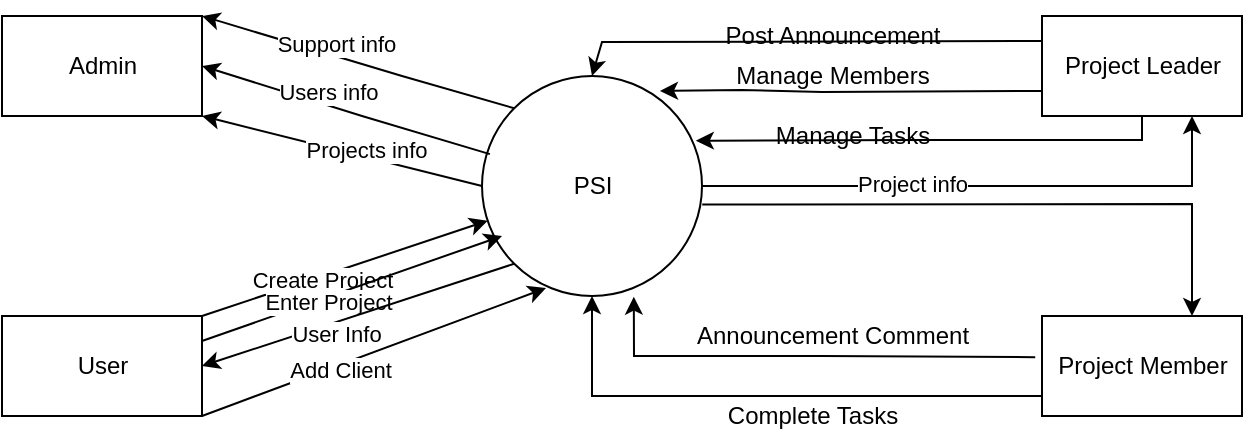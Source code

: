 <mxfile version="20.0.1" type="device"><diagram id="elvBHsgbrU7sSXKOQoDi" name="Page-1"><mxGraphModel dx="464" dy="774" grid="1" gridSize="10" guides="1" tooltips="1" connect="1" arrows="1" fold="1" page="1" pageScale="1" pageWidth="827" pageHeight="1169" math="0" shadow="0"><root><mxCell id="0"/><mxCell id="1" parent="0"/><mxCell id="VKnVSApqtsY8bz2Y5jfg-1" value="PSI" style="shape=ellipse;html=1;dashed=0;whitespace=wrap;aspect=fixed;perimeter=ellipsePerimeter;" parent="1" vertex="1"><mxGeometry x="330" y="320" width="110" height="110" as="geometry"/></mxCell><mxCell id="VKnVSApqtsY8bz2Y5jfg-3" value="Admin" style="html=1;dashed=0;whitespace=wrap;" parent="1" vertex="1"><mxGeometry x="90" y="290" width="100" height="50" as="geometry"/></mxCell><mxCell id="VKnVSApqtsY8bz2Y5jfg-4" value="Project Leader" style="html=1;dashed=0;whitespace=wrap;" parent="1" vertex="1"><mxGeometry x="610" y="290" width="100" height="50" as="geometry"/></mxCell><mxCell id="VKnVSApqtsY8bz2Y5jfg-6" value="Project Member" style="html=1;dashed=0;whitespace=wrap;" parent="1" vertex="1"><mxGeometry x="610" y="440" width="100" height="50" as="geometry"/></mxCell><mxCell id="VKnVSApqtsY8bz2Y5jfg-7" value="" style="endArrow=classic;html=1;rounded=0;exitX=0;exitY=0.5;exitDx=0;exitDy=0;entryX=1;entryY=1;entryDx=0;entryDy=0;" parent="1" source="VKnVSApqtsY8bz2Y5jfg-1" target="VKnVSApqtsY8bz2Y5jfg-3" edge="1"><mxGeometry width="50" height="50" relative="1" as="geometry"><mxPoint x="390" y="420" as="sourcePoint"/><mxPoint x="440" y="370" as="targetPoint"/><Array as="points"/></mxGeometry></mxCell><mxCell id="VKnVSApqtsY8bz2Y5jfg-9" value="Projects info" style="edgeLabel;html=1;align=center;verticalAlign=middle;resizable=0;points=[];" parent="VKnVSApqtsY8bz2Y5jfg-7" vertex="1" connectable="0"><mxGeometry x="0.277" y="4" relative="1" as="geometry"><mxPoint x="32" as="offset"/></mxGeometry></mxCell><mxCell id="VKnVSApqtsY8bz2Y5jfg-10" value="" style="endArrow=classic;html=1;rounded=0;exitX=0.036;exitY=0.355;exitDx=0;exitDy=0;entryX=1;entryY=0.5;entryDx=0;entryDy=0;exitPerimeter=0;" parent="1" source="VKnVSApqtsY8bz2Y5jfg-1" target="VKnVSApqtsY8bz2Y5jfg-3" edge="1"><mxGeometry width="50" height="50" relative="1" as="geometry"><mxPoint x="390" y="360" as="sourcePoint"/><mxPoint x="210" y="370" as="targetPoint"/><Array as="points"><mxPoint x="270" y="340"/></Array></mxGeometry></mxCell><mxCell id="VKnVSApqtsY8bz2Y5jfg-11" value="Users info" style="edgeLabel;html=1;align=center;verticalAlign=middle;resizable=0;points=[];" parent="VKnVSApqtsY8bz2Y5jfg-10" vertex="1" connectable="0"><mxGeometry x="0.297" y="-3" relative="1" as="geometry"><mxPoint x="11" as="offset"/></mxGeometry></mxCell><mxCell id="VKnVSApqtsY8bz2Y5jfg-12" value="" style="endArrow=classic;html=1;rounded=0;entryX=1;entryY=0;entryDx=0;entryDy=0;exitX=0;exitY=0;exitDx=0;exitDy=0;" parent="1" source="VKnVSApqtsY8bz2Y5jfg-1" target="VKnVSApqtsY8bz2Y5jfg-3" edge="1"><mxGeometry width="50" height="50" relative="1" as="geometry"><mxPoint x="340.99" y="377.96" as="sourcePoint"/><mxPoint x="230" y="377.5" as="targetPoint"/><Array as="points"><mxPoint x="290" y="320"/></Array></mxGeometry></mxCell><mxCell id="VKnVSApqtsY8bz2Y5jfg-13" value="Support info" style="edgeLabel;html=1;align=center;verticalAlign=middle;resizable=0;points=[];" parent="VKnVSApqtsY8bz2Y5jfg-12" vertex="1" connectable="0"><mxGeometry x="0.297" y="-3" relative="1" as="geometry"><mxPoint x="11" as="offset"/></mxGeometry></mxCell><mxCell id="VKnVSApqtsY8bz2Y5jfg-14" value="" style="endArrow=classic;html=1;rounded=0;exitX=1;exitY=0.5;exitDx=0;exitDy=0;entryX=0.75;entryY=1;entryDx=0;entryDy=0;" parent="1" source="VKnVSApqtsY8bz2Y5jfg-1" target="VKnVSApqtsY8bz2Y5jfg-4" edge="1"><mxGeometry width="50" height="50" relative="1" as="geometry"><mxPoint x="230" y="410" as="sourcePoint"/><mxPoint x="280" y="360" as="targetPoint"/><Array as="points"><mxPoint x="685" y="375"/></Array></mxGeometry></mxCell><mxCell id="VKnVSApqtsY8bz2Y5jfg-17" value="Project info" style="edgeLabel;html=1;align=center;verticalAlign=middle;resizable=0;points=[];" parent="1" vertex="1" connectable="0"><mxGeometry x="309.998" y="420" as="geometry"><mxPoint x="235" y="-46" as="offset"/></mxGeometry></mxCell><mxCell id="VKnVSApqtsY8bz2Y5jfg-22" value="Manage Members" style="text;html=1;align=center;verticalAlign=middle;resizable=0;points=[];autosize=1;strokeColor=none;fillColor=none;" parent="1" vertex="1"><mxGeometry x="450" y="310" width="110" height="20" as="geometry"/></mxCell><mxCell id="VKnVSApqtsY8bz2Y5jfg-23" value="" style="endArrow=classic;html=1;rounded=0;exitX=0;exitY=0.75;exitDx=0;exitDy=0;entryX=0.809;entryY=0.068;entryDx=0;entryDy=0;entryPerimeter=0;" parent="1" source="VKnVSApqtsY8bz2Y5jfg-4" target="VKnVSApqtsY8bz2Y5jfg-1" edge="1"><mxGeometry width="50" height="50" relative="1" as="geometry"><mxPoint x="550.6" y="344.15" as="sourcePoint"/><mxPoint x="433.891" y="346.109" as="targetPoint"/><Array as="points"><mxPoint x="500" y="328"/><mxPoint x="460" y="327"/></Array></mxGeometry></mxCell><mxCell id="VKnVSApqtsY8bz2Y5jfg-25" value="" style="endArrow=classic;html=1;rounded=0;exitX=1.001;exitY=0.584;exitDx=0;exitDy=0;exitPerimeter=0;entryX=0.75;entryY=0;entryDx=0;entryDy=0;" parent="1" source="VKnVSApqtsY8bz2Y5jfg-1" target="VKnVSApqtsY8bz2Y5jfg-6" edge="1"><mxGeometry width="50" height="50" relative="1" as="geometry"><mxPoint x="439.67" y="409.93" as="sourcePoint"/><mxPoint x="540" y="390" as="targetPoint"/><Array as="points"><mxPoint x="685" y="384"/></Array></mxGeometry></mxCell><mxCell id="VKnVSApqtsY8bz2Y5jfg-29" value="" style="endArrow=classic;html=1;rounded=0;exitX=0;exitY=0.25;exitDx=0;exitDy=0;entryX=0.5;entryY=0;entryDx=0;entryDy=0;" parent="1" source="VKnVSApqtsY8bz2Y5jfg-4" target="VKnVSApqtsY8bz2Y5jfg-1" edge="1"><mxGeometry width="50" height="50" relative="1" as="geometry"><mxPoint x="605" y="290" as="sourcePoint"/><mxPoint x="380" y="295" as="targetPoint"/><Array as="points"><mxPoint x="390" y="303"/></Array></mxGeometry></mxCell><mxCell id="VKnVSApqtsY8bz2Y5jfg-33" value="" style="endArrow=classic;html=1;rounded=0;exitX=0.5;exitY=1;exitDx=0;exitDy=0;entryX=0.972;entryY=0.294;entryDx=0;entryDy=0;entryPerimeter=0;" parent="1" source="VKnVSApqtsY8bz2Y5jfg-4" target="VKnVSApqtsY8bz2Y5jfg-1" edge="1"><mxGeometry width="50" height="50" relative="1" as="geometry"><mxPoint x="260" y="440" as="sourcePoint"/><mxPoint x="310" y="390" as="targetPoint"/><Array as="points"><mxPoint x="660" y="352"/><mxPoint x="550" y="352"/></Array></mxGeometry></mxCell><mxCell id="VKnVSApqtsY8bz2Y5jfg-34" value="Manage Tasks" style="text;html=1;align=center;verticalAlign=middle;resizable=0;points=[];autosize=1;strokeColor=none;fillColor=none;" parent="1" vertex="1"><mxGeometry x="465" y="340" width="100" height="20" as="geometry"/></mxCell><mxCell id="VKnVSApqtsY8bz2Y5jfg-36" value="Post Announcement" style="text;html=1;align=center;verticalAlign=middle;resizable=0;points=[];autosize=1;strokeColor=none;fillColor=none;" parent="1" vertex="1"><mxGeometry x="440" y="290" width="130" height="20" as="geometry"/></mxCell><mxCell id="VKnVSApqtsY8bz2Y5jfg-37" value="" style="endArrow=classic;html=1;rounded=0;entryX=0.5;entryY=1;entryDx=0;entryDy=0;" parent="1" target="VKnVSApqtsY8bz2Y5jfg-1" edge="1"><mxGeometry width="50" height="50" relative="1" as="geometry"><mxPoint x="610" y="480" as="sourcePoint"/><mxPoint x="510" y="420" as="targetPoint"/><Array as="points"><mxPoint x="500" y="480"/><mxPoint x="430" y="480"/><mxPoint x="385" y="480"/></Array></mxGeometry></mxCell><mxCell id="VKnVSApqtsY8bz2Y5jfg-38" value="Complete Tasks" style="text;html=1;align=center;verticalAlign=middle;resizable=0;points=[];autosize=1;strokeColor=none;fillColor=none;" parent="1" vertex="1"><mxGeometry x="440" y="480" width="110" height="20" as="geometry"/></mxCell><mxCell id="VKnVSApqtsY8bz2Y5jfg-40" value="" style="endArrow=classic;html=1;rounded=0;exitX=-0.034;exitY=0.412;exitDx=0;exitDy=0;exitPerimeter=0;entryX=0.69;entryY=1.003;entryDx=0;entryDy=0;entryPerimeter=0;" parent="1" source="VKnVSApqtsY8bz2Y5jfg-6" target="VKnVSApqtsY8bz2Y5jfg-1" edge="1"><mxGeometry width="50" height="50" relative="1" as="geometry"><mxPoint x="380" y="440" as="sourcePoint"/><mxPoint x="410" y="460" as="targetPoint"/><Array as="points"><mxPoint x="500" y="460"/><mxPoint x="450" y="460"/><mxPoint x="406" y="460"/></Array></mxGeometry></mxCell><mxCell id="VKnVSApqtsY8bz2Y5jfg-41" value="Announcement Comment" style="text;html=1;align=center;verticalAlign=middle;resizable=0;points=[];autosize=1;strokeColor=none;fillColor=none;" parent="1" vertex="1"><mxGeometry x="425" y="440" width="160" height="20" as="geometry"/></mxCell><mxCell id="7z4rvP8KU-ZFj2Bjctrp-2" value="User" style="html=1;dashed=0;whitespace=wrap;" parent="1" vertex="1"><mxGeometry x="90" y="440" width="100" height="50" as="geometry"/></mxCell><mxCell id="7z4rvP8KU-ZFj2Bjctrp-4" value="" style="endArrow=classic;html=1;rounded=0;exitX=1;exitY=0;exitDx=0;exitDy=0;" parent="1" source="7z4rvP8KU-ZFj2Bjctrp-2" target="VKnVSApqtsY8bz2Y5jfg-1" edge="1"><mxGeometry width="50" height="50" relative="1" as="geometry"><mxPoint x="390" y="420" as="sourcePoint"/><mxPoint x="440" y="370" as="targetPoint"/></mxGeometry></mxCell><mxCell id="7z4rvP8KU-ZFj2Bjctrp-5" value="Create Project" style="edgeLabel;html=1;align=center;verticalAlign=middle;resizable=0;points=[];" parent="7z4rvP8KU-ZFj2Bjctrp-4" vertex="1" connectable="0"><mxGeometry x="-0.406" relative="1" as="geometry"><mxPoint x="18" y="-4" as="offset"/></mxGeometry></mxCell><mxCell id="7z4rvP8KU-ZFj2Bjctrp-6" value="" style="endArrow=classic;html=1;rounded=0;exitX=1;exitY=0.25;exitDx=0;exitDy=0;" parent="1" source="7z4rvP8KU-ZFj2Bjctrp-2" edge="1"><mxGeometry width="50" height="50" relative="1" as="geometry"><mxPoint x="200" y="435" as="sourcePoint"/><mxPoint x="340" y="400" as="targetPoint"/></mxGeometry></mxCell><mxCell id="7z4rvP8KU-ZFj2Bjctrp-7" value="Enter Project" style="edgeLabel;html=1;align=center;verticalAlign=middle;resizable=0;points=[];" parent="7z4rvP8KU-ZFj2Bjctrp-6" vertex="1" connectable="0"><mxGeometry x="-0.406" relative="1" as="geometry"><mxPoint x="18" y="-4" as="offset"/></mxGeometry></mxCell><mxCell id="7z4rvP8KU-ZFj2Bjctrp-10" value="" style="endArrow=classic;html=1;rounded=0;exitX=0;exitY=1;exitDx=0;exitDy=0;entryX=1;entryY=0.5;entryDx=0;entryDy=0;" parent="1" source="VKnVSApqtsY8bz2Y5jfg-1" target="7z4rvP8KU-ZFj2Bjctrp-2" edge="1"><mxGeometry width="50" height="50" relative="1" as="geometry"><mxPoint x="390" y="420" as="sourcePoint"/><mxPoint x="440" y="370" as="targetPoint"/></mxGeometry></mxCell><mxCell id="7z4rvP8KU-ZFj2Bjctrp-11" value="User Info" style="edgeLabel;html=1;align=center;verticalAlign=middle;resizable=0;points=[];" parent="7z4rvP8KU-ZFj2Bjctrp-10" vertex="1" connectable="0"><mxGeometry x="0.164" y="5" relative="1" as="geometry"><mxPoint as="offset"/></mxGeometry></mxCell><mxCell id="JwtflcrHiJs5cxOw_YKC-3" value="" style="endArrow=classic;html=1;rounded=0;exitX=1;exitY=1;exitDx=0;exitDy=0;entryX=0.291;entryY=0.964;entryDx=0;entryDy=0;entryPerimeter=0;" edge="1" parent="1" source="7z4rvP8KU-ZFj2Bjctrp-2" target="VKnVSApqtsY8bz2Y5jfg-1"><mxGeometry width="50" height="50" relative="1" as="geometry"><mxPoint x="190" y="500" as="sourcePoint"/><mxPoint x="340" y="447.5" as="targetPoint"/></mxGeometry></mxCell><mxCell id="JwtflcrHiJs5cxOw_YKC-4" value="&lt;div&gt;Add Client&lt;/div&gt;" style="edgeLabel;html=1;align=center;verticalAlign=middle;resizable=0;points=[];" vertex="1" connectable="0" parent="JwtflcrHiJs5cxOw_YKC-3"><mxGeometry x="-0.406" relative="1" as="geometry"><mxPoint x="18" y="-4" as="offset"/></mxGeometry></mxCell></root></mxGraphModel></diagram></mxfile>